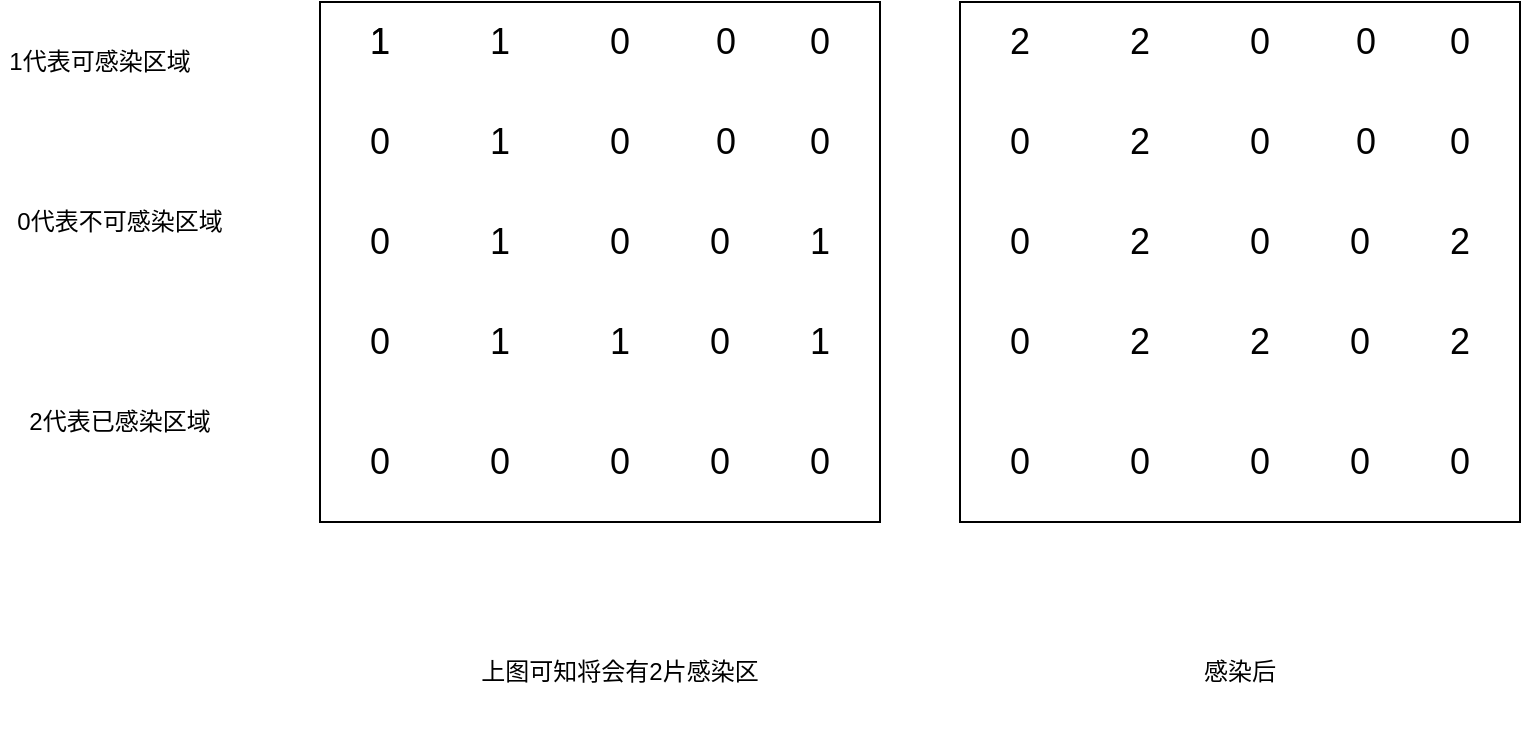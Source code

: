 <mxfile version="12.1.7" type="device" pages="1"><diagram id="Q7uuzlA5I2LveVb3McCW" name="第 1 页"><mxGraphModel dx="854" dy="424" grid="1" gridSize="10" guides="1" tooltips="1" connect="1" arrows="1" fold="1" page="1" pageScale="1" pageWidth="827" pageHeight="1169" math="0" shadow="0"><root><mxCell id="0"/><mxCell id="1" parent="0"/><mxCell id="MqOZh1PM-mxOOHyiteXt-2" value="" style="rounded=0;whiteSpace=wrap;html=1;" vertex="1" parent="1"><mxGeometry x="190" y="70" width="280" height="260" as="geometry"/></mxCell><mxCell id="MqOZh1PM-mxOOHyiteXt-3" value="&lt;font style=&quot;font-size: 18px&quot;&gt;1&lt;/font&gt;" style="text;html=1;strokeColor=none;fillColor=none;align=center;verticalAlign=middle;whiteSpace=wrap;rounded=0;" vertex="1" parent="1"><mxGeometry x="190" y="70" width="60" height="40" as="geometry"/></mxCell><mxCell id="MqOZh1PM-mxOOHyiteXt-6" value="&lt;font style=&quot;font-size: 18px&quot;&gt;0&lt;/font&gt;" style="text;html=1;strokeColor=none;fillColor=none;align=center;verticalAlign=middle;whiteSpace=wrap;rounded=0;" vertex="1" parent="1"><mxGeometry x="190" y="220" width="60" height="40" as="geometry"/></mxCell><mxCell id="MqOZh1PM-mxOOHyiteXt-7" value="&lt;font style=&quot;font-size: 18px&quot;&gt;0&lt;/font&gt;" style="text;html=1;strokeColor=none;fillColor=none;align=center;verticalAlign=middle;whiteSpace=wrap;rounded=0;" vertex="1" parent="1"><mxGeometry x="410" y="70" width="60" height="40" as="geometry"/></mxCell><mxCell id="MqOZh1PM-mxOOHyiteXt-8" value="&lt;font style=&quot;font-size: 18px&quot;&gt;0&lt;/font&gt;" style="text;html=1;strokeColor=none;fillColor=none;align=center;verticalAlign=middle;whiteSpace=wrap;rounded=0;" vertex="1" parent="1"><mxGeometry x="190" y="120" width="60" height="40" as="geometry"/></mxCell><mxCell id="MqOZh1PM-mxOOHyiteXt-9" value="&lt;font style=&quot;font-size: 18px&quot;&gt;0&lt;/font&gt;" style="text;html=1;strokeColor=none;fillColor=none;align=center;verticalAlign=middle;whiteSpace=wrap;rounded=0;" vertex="1" parent="1"><mxGeometry x="190" y="170" width="60" height="40" as="geometry"/></mxCell><mxCell id="MqOZh1PM-mxOOHyiteXt-10" value="&lt;font style=&quot;font-size: 18px&quot;&gt;1&lt;/font&gt;" style="text;html=1;strokeColor=none;fillColor=none;align=center;verticalAlign=middle;whiteSpace=wrap;rounded=0;" vertex="1" parent="1"><mxGeometry x="190" y="70" width="60" height="40" as="geometry"/></mxCell><mxCell id="MqOZh1PM-mxOOHyiteXt-11" value="&lt;font style=&quot;font-size: 18px&quot;&gt;1&lt;/font&gt;" style="text;html=1;strokeColor=none;fillColor=none;align=center;verticalAlign=middle;whiteSpace=wrap;rounded=0;" vertex="1" parent="1"><mxGeometry x="250" y="120" width="60" height="40" as="geometry"/></mxCell><mxCell id="MqOZh1PM-mxOOHyiteXt-12" value="&lt;font style=&quot;font-size: 18px&quot;&gt;0&lt;/font&gt;" style="text;html=1;strokeColor=none;fillColor=none;align=center;verticalAlign=middle;whiteSpace=wrap;rounded=0;" vertex="1" parent="1"><mxGeometry x="410" y="280" width="60" height="40" as="geometry"/></mxCell><mxCell id="MqOZh1PM-mxOOHyiteXt-13" value="&lt;font style=&quot;font-size: 18px&quot;&gt;0&lt;/font&gt;" style="text;html=1;strokeColor=none;fillColor=none;align=center;verticalAlign=middle;whiteSpace=wrap;rounded=0;" vertex="1" parent="1"><mxGeometry x="410" y="120" width="60" height="40" as="geometry"/></mxCell><mxCell id="MqOZh1PM-mxOOHyiteXt-14" value="&lt;font style=&quot;font-size: 18px&quot;&gt;1&lt;/font&gt;" style="text;html=1;strokeColor=none;fillColor=none;align=center;verticalAlign=middle;whiteSpace=wrap;rounded=0;" vertex="1" parent="1"><mxGeometry x="250" y="70" width="60" height="40" as="geometry"/></mxCell><mxCell id="MqOZh1PM-mxOOHyiteXt-15" value="&lt;font style=&quot;font-size: 18px&quot;&gt;0&lt;/font&gt;" style="text;html=1;strokeColor=none;fillColor=none;align=center;verticalAlign=middle;whiteSpace=wrap;rounded=0;" vertex="1" parent="1"><mxGeometry x="310" y="70" width="60" height="40" as="geometry"/></mxCell><mxCell id="MqOZh1PM-mxOOHyiteXt-16" value="&lt;font style=&quot;font-size: 18px&quot;&gt;0&lt;/font&gt;" style="text;html=1;strokeColor=none;fillColor=none;align=center;verticalAlign=middle;whiteSpace=wrap;rounded=0;" vertex="1" parent="1"><mxGeometry x="363" y="70" width="60" height="40" as="geometry"/></mxCell><mxCell id="MqOZh1PM-mxOOHyiteXt-17" value="&lt;font style=&quot;font-size: 18px&quot;&gt;0&lt;/font&gt;" style="text;html=1;strokeColor=none;fillColor=none;align=center;verticalAlign=middle;whiteSpace=wrap;rounded=0;direction=south;" vertex="1" parent="1"><mxGeometry x="320" y="110" width="40" height="60" as="geometry"/></mxCell><mxCell id="MqOZh1PM-mxOOHyiteXt-18" value="&lt;font style=&quot;font-size: 18px&quot;&gt;0&lt;/font&gt;" style="text;html=1;strokeColor=none;fillColor=none;align=center;verticalAlign=middle;whiteSpace=wrap;rounded=0;" vertex="1" parent="1"><mxGeometry x="363" y="120" width="60" height="40" as="geometry"/></mxCell><mxCell id="MqOZh1PM-mxOOHyiteXt-19" value="&lt;font style=&quot;font-size: 18px&quot;&gt;1&lt;/font&gt;" style="text;html=1;strokeColor=none;fillColor=none;align=center;verticalAlign=middle;whiteSpace=wrap;rounded=0;" vertex="1" parent="1"><mxGeometry x="250" y="170" width="60" height="40" as="geometry"/></mxCell><mxCell id="MqOZh1PM-mxOOHyiteXt-20" value="&lt;font style=&quot;font-size: 18px&quot;&gt;0&lt;/font&gt;" style="text;html=1;strokeColor=none;fillColor=none;align=center;verticalAlign=middle;whiteSpace=wrap;rounded=0;" vertex="1" parent="1"><mxGeometry x="190" y="280" width="60" height="40" as="geometry"/></mxCell><mxCell id="MqOZh1PM-mxOOHyiteXt-21" value="&lt;font style=&quot;font-size: 18px&quot;&gt;0&lt;/font&gt;" style="text;html=1;strokeColor=none;fillColor=none;align=center;verticalAlign=middle;whiteSpace=wrap;rounded=0;" vertex="1" parent="1"><mxGeometry x="250" y="280" width="60" height="40" as="geometry"/></mxCell><mxCell id="MqOZh1PM-mxOOHyiteXt-22" value="&lt;font style=&quot;font-size: 18px&quot;&gt;0&lt;/font&gt;" style="text;html=1;strokeColor=none;fillColor=none;align=center;verticalAlign=middle;whiteSpace=wrap;rounded=0;" vertex="1" parent="1"><mxGeometry x="310" y="280" width="60" height="40" as="geometry"/></mxCell><mxCell id="MqOZh1PM-mxOOHyiteXt-23" value="&lt;font style=&quot;font-size: 18px&quot;&gt;1&lt;/font&gt;" style="text;html=1;strokeColor=none;fillColor=none;align=center;verticalAlign=middle;whiteSpace=wrap;rounded=0;" vertex="1" parent="1"><mxGeometry x="250" y="220" width="60" height="40" as="geometry"/></mxCell><mxCell id="MqOZh1PM-mxOOHyiteXt-25" value="&lt;font style=&quot;font-size: 18px&quot;&gt;0&lt;/font&gt;" style="text;html=1;strokeColor=none;fillColor=none;align=center;verticalAlign=middle;whiteSpace=wrap;rounded=0;" vertex="1" parent="1"><mxGeometry x="310" y="170" width="60" height="40" as="geometry"/></mxCell><mxCell id="MqOZh1PM-mxOOHyiteXt-26" value="&lt;font style=&quot;font-size: 18px&quot;&gt;0&lt;/font&gt;" style="text;html=1;strokeColor=none;fillColor=none;align=center;verticalAlign=middle;whiteSpace=wrap;rounded=0;" vertex="1" parent="1"><mxGeometry x="360" y="170" width="60" height="40" as="geometry"/></mxCell><mxCell id="MqOZh1PM-mxOOHyiteXt-27" value="&lt;font style=&quot;font-size: 18px&quot;&gt;1&lt;/font&gt;" style="text;html=1;strokeColor=none;fillColor=none;align=center;verticalAlign=middle;whiteSpace=wrap;rounded=0;" vertex="1" parent="1"><mxGeometry x="410" y="170" width="60" height="40" as="geometry"/></mxCell><mxCell id="MqOZh1PM-mxOOHyiteXt-28" value="&lt;font style=&quot;font-size: 18px&quot;&gt;1&lt;/font&gt;" style="text;html=1;strokeColor=none;fillColor=none;align=center;verticalAlign=middle;whiteSpace=wrap;rounded=0;" vertex="1" parent="1"><mxGeometry x="310" y="220" width="60" height="40" as="geometry"/></mxCell><mxCell id="MqOZh1PM-mxOOHyiteXt-29" value="&lt;font style=&quot;font-size: 18px&quot;&gt;0&lt;/font&gt;" style="text;html=1;strokeColor=none;fillColor=none;align=center;verticalAlign=middle;whiteSpace=wrap;rounded=0;" vertex="1" parent="1"><mxGeometry x="360" y="220" width="60" height="40" as="geometry"/></mxCell><mxCell id="MqOZh1PM-mxOOHyiteXt-30" value="&lt;font style=&quot;font-size: 18px&quot;&gt;1&lt;/font&gt;" style="text;html=1;strokeColor=none;fillColor=none;align=center;verticalAlign=middle;whiteSpace=wrap;rounded=0;" vertex="1" parent="1"><mxGeometry x="410" y="220" width="60" height="40" as="geometry"/></mxCell><mxCell id="MqOZh1PM-mxOOHyiteXt-31" value="&lt;font style=&quot;font-size: 18px&quot;&gt;0&lt;/font&gt;" style="text;html=1;strokeColor=none;fillColor=none;align=center;verticalAlign=middle;whiteSpace=wrap;rounded=0;" vertex="1" parent="1"><mxGeometry x="360" y="280" width="60" height="40" as="geometry"/></mxCell><mxCell id="MqOZh1PM-mxOOHyiteXt-32" value="1代表可感染区域" style="text;html=1;strokeColor=none;fillColor=none;align=center;verticalAlign=middle;whiteSpace=wrap;rounded=0;" vertex="1" parent="1"><mxGeometry x="30" y="70" width="100" height="60" as="geometry"/></mxCell><mxCell id="MqOZh1PM-mxOOHyiteXt-33" value="0代表不可感染区域" style="text;html=1;strokeColor=none;fillColor=none;align=center;verticalAlign=middle;whiteSpace=wrap;rounded=0;" vertex="1" parent="1"><mxGeometry x="30" y="150" width="120" height="60" as="geometry"/></mxCell><mxCell id="MqOZh1PM-mxOOHyiteXt-34" value="2代表已感染区域" style="text;html=1;strokeColor=none;fillColor=none;align=center;verticalAlign=middle;whiteSpace=wrap;rounded=0;" vertex="1" parent="1"><mxGeometry x="30" y="250" width="120" height="60" as="geometry"/></mxCell><mxCell id="MqOZh1PM-mxOOHyiteXt-36" value="上图可知将会有2片感染区" style="text;html=1;strokeColor=none;fillColor=none;align=center;verticalAlign=middle;whiteSpace=wrap;rounded=0;" vertex="1" parent="1"><mxGeometry x="230" y="370" width="220" height="70" as="geometry"/></mxCell><mxCell id="MqOZh1PM-mxOOHyiteXt-38" value="" style="rounded=0;whiteSpace=wrap;html=1;" vertex="1" parent="1"><mxGeometry x="510" y="70" width="280" height="260" as="geometry"/></mxCell><mxCell id="MqOZh1PM-mxOOHyiteXt-39" value="&lt;font style=&quot;font-size: 18px&quot;&gt;2&lt;/font&gt;" style="text;html=1;strokeColor=none;fillColor=none;align=center;verticalAlign=middle;whiteSpace=wrap;rounded=0;" vertex="1" parent="1"><mxGeometry x="510" y="70" width="60" height="40" as="geometry"/></mxCell><mxCell id="MqOZh1PM-mxOOHyiteXt-40" value="&lt;font style=&quot;font-size: 18px&quot;&gt;0&lt;/font&gt;" style="text;html=1;strokeColor=none;fillColor=none;align=center;verticalAlign=middle;whiteSpace=wrap;rounded=0;" vertex="1" parent="1"><mxGeometry x="510" y="220" width="60" height="40" as="geometry"/></mxCell><mxCell id="MqOZh1PM-mxOOHyiteXt-41" value="&lt;font style=&quot;font-size: 18px&quot;&gt;0&lt;/font&gt;" style="text;html=1;strokeColor=none;fillColor=none;align=center;verticalAlign=middle;whiteSpace=wrap;rounded=0;" vertex="1" parent="1"><mxGeometry x="730" y="70" width="60" height="40" as="geometry"/></mxCell><mxCell id="MqOZh1PM-mxOOHyiteXt-42" value="&lt;font style=&quot;font-size: 18px&quot;&gt;0&lt;/font&gt;" style="text;html=1;strokeColor=none;fillColor=none;align=center;verticalAlign=middle;whiteSpace=wrap;rounded=0;" vertex="1" parent="1"><mxGeometry x="510" y="120" width="60" height="40" as="geometry"/></mxCell><mxCell id="MqOZh1PM-mxOOHyiteXt-43" value="&lt;font style=&quot;font-size: 18px&quot;&gt;0&lt;/font&gt;" style="text;html=1;strokeColor=none;fillColor=none;align=center;verticalAlign=middle;whiteSpace=wrap;rounded=0;" vertex="1" parent="1"><mxGeometry x="510" y="170" width="60" height="40" as="geometry"/></mxCell><mxCell id="MqOZh1PM-mxOOHyiteXt-45" value="&lt;font style=&quot;font-size: 18px&quot;&gt;2&lt;/font&gt;" style="text;html=1;strokeColor=none;fillColor=none;align=center;verticalAlign=middle;whiteSpace=wrap;rounded=0;" vertex="1" parent="1"><mxGeometry x="570" y="120" width="60" height="40" as="geometry"/></mxCell><mxCell id="MqOZh1PM-mxOOHyiteXt-46" value="&lt;font style=&quot;font-size: 18px&quot;&gt;0&lt;/font&gt;" style="text;html=1;strokeColor=none;fillColor=none;align=center;verticalAlign=middle;whiteSpace=wrap;rounded=0;" vertex="1" parent="1"><mxGeometry x="730" y="280" width="60" height="40" as="geometry"/></mxCell><mxCell id="MqOZh1PM-mxOOHyiteXt-47" value="&lt;font style=&quot;font-size: 18px&quot;&gt;0&lt;/font&gt;" style="text;html=1;strokeColor=none;fillColor=none;align=center;verticalAlign=middle;whiteSpace=wrap;rounded=0;" vertex="1" parent="1"><mxGeometry x="730" y="120" width="60" height="40" as="geometry"/></mxCell><mxCell id="MqOZh1PM-mxOOHyiteXt-48" value="&lt;font style=&quot;font-size: 18px&quot;&gt;2&lt;/font&gt;" style="text;html=1;strokeColor=none;fillColor=none;align=center;verticalAlign=middle;whiteSpace=wrap;rounded=0;" vertex="1" parent="1"><mxGeometry x="570" y="70" width="60" height="40" as="geometry"/></mxCell><mxCell id="MqOZh1PM-mxOOHyiteXt-49" value="&lt;font style=&quot;font-size: 18px&quot;&gt;0&lt;/font&gt;" style="text;html=1;strokeColor=none;fillColor=none;align=center;verticalAlign=middle;whiteSpace=wrap;rounded=0;" vertex="1" parent="1"><mxGeometry x="630" y="70" width="60" height="40" as="geometry"/></mxCell><mxCell id="MqOZh1PM-mxOOHyiteXt-50" value="&lt;font style=&quot;font-size: 18px&quot;&gt;0&lt;/font&gt;" style="text;html=1;strokeColor=none;fillColor=none;align=center;verticalAlign=middle;whiteSpace=wrap;rounded=0;" vertex="1" parent="1"><mxGeometry x="683" y="70" width="60" height="40" as="geometry"/></mxCell><mxCell id="MqOZh1PM-mxOOHyiteXt-51" value="&lt;font style=&quot;font-size: 18px&quot;&gt;0&lt;/font&gt;" style="text;html=1;strokeColor=none;fillColor=none;align=center;verticalAlign=middle;whiteSpace=wrap;rounded=0;direction=south;" vertex="1" parent="1"><mxGeometry x="640" y="110" width="40" height="60" as="geometry"/></mxCell><mxCell id="MqOZh1PM-mxOOHyiteXt-52" value="&lt;font style=&quot;font-size: 18px&quot;&gt;0&lt;/font&gt;" style="text;html=1;strokeColor=none;fillColor=none;align=center;verticalAlign=middle;whiteSpace=wrap;rounded=0;" vertex="1" parent="1"><mxGeometry x="683" y="120" width="60" height="40" as="geometry"/></mxCell><mxCell id="MqOZh1PM-mxOOHyiteXt-53" value="&lt;font style=&quot;font-size: 18px&quot;&gt;2&lt;/font&gt;" style="text;html=1;strokeColor=none;fillColor=none;align=center;verticalAlign=middle;whiteSpace=wrap;rounded=0;" vertex="1" parent="1"><mxGeometry x="570" y="170" width="60" height="40" as="geometry"/></mxCell><mxCell id="MqOZh1PM-mxOOHyiteXt-54" value="&lt;font style=&quot;font-size: 18px&quot;&gt;0&lt;/font&gt;" style="text;html=1;strokeColor=none;fillColor=none;align=center;verticalAlign=middle;whiteSpace=wrap;rounded=0;" vertex="1" parent="1"><mxGeometry x="510" y="280" width="60" height="40" as="geometry"/></mxCell><mxCell id="MqOZh1PM-mxOOHyiteXt-55" value="&lt;font style=&quot;font-size: 18px&quot;&gt;0&lt;/font&gt;" style="text;html=1;strokeColor=none;fillColor=none;align=center;verticalAlign=middle;whiteSpace=wrap;rounded=0;" vertex="1" parent="1"><mxGeometry x="570" y="280" width="60" height="40" as="geometry"/></mxCell><mxCell id="MqOZh1PM-mxOOHyiteXt-56" value="&lt;font style=&quot;font-size: 18px&quot;&gt;0&lt;/font&gt;" style="text;html=1;strokeColor=none;fillColor=none;align=center;verticalAlign=middle;whiteSpace=wrap;rounded=0;" vertex="1" parent="1"><mxGeometry x="630" y="280" width="60" height="40" as="geometry"/></mxCell><mxCell id="MqOZh1PM-mxOOHyiteXt-57" value="&lt;font style=&quot;font-size: 18px&quot;&gt;2&lt;/font&gt;" style="text;html=1;strokeColor=none;fillColor=none;align=center;verticalAlign=middle;whiteSpace=wrap;rounded=0;" vertex="1" parent="1"><mxGeometry x="570" y="220" width="60" height="40" as="geometry"/></mxCell><mxCell id="MqOZh1PM-mxOOHyiteXt-58" value="&lt;font style=&quot;font-size: 18px&quot;&gt;0&lt;/font&gt;" style="text;html=1;strokeColor=none;fillColor=none;align=center;verticalAlign=middle;whiteSpace=wrap;rounded=0;" vertex="1" parent="1"><mxGeometry x="630" y="170" width="60" height="40" as="geometry"/></mxCell><mxCell id="MqOZh1PM-mxOOHyiteXt-59" value="&lt;font style=&quot;font-size: 18px&quot;&gt;0&lt;/font&gt;" style="text;html=1;strokeColor=none;fillColor=none;align=center;verticalAlign=middle;whiteSpace=wrap;rounded=0;" vertex="1" parent="1"><mxGeometry x="680" y="170" width="60" height="40" as="geometry"/></mxCell><mxCell id="MqOZh1PM-mxOOHyiteXt-60" value="&lt;font style=&quot;font-size: 18px&quot;&gt;2&lt;/font&gt;" style="text;html=1;strokeColor=none;fillColor=none;align=center;verticalAlign=middle;whiteSpace=wrap;rounded=0;" vertex="1" parent="1"><mxGeometry x="730" y="170" width="60" height="40" as="geometry"/></mxCell><mxCell id="MqOZh1PM-mxOOHyiteXt-61" value="&lt;font style=&quot;font-size: 18px&quot;&gt;2&lt;/font&gt;" style="text;html=1;strokeColor=none;fillColor=none;align=center;verticalAlign=middle;whiteSpace=wrap;rounded=0;" vertex="1" parent="1"><mxGeometry x="630" y="220" width="60" height="40" as="geometry"/></mxCell><mxCell id="MqOZh1PM-mxOOHyiteXt-62" value="&lt;font style=&quot;font-size: 18px&quot;&gt;0&lt;/font&gt;" style="text;html=1;strokeColor=none;fillColor=none;align=center;verticalAlign=middle;whiteSpace=wrap;rounded=0;" vertex="1" parent="1"><mxGeometry x="680" y="220" width="60" height="40" as="geometry"/></mxCell><mxCell id="MqOZh1PM-mxOOHyiteXt-63" value="&lt;font style=&quot;font-size: 18px&quot;&gt;2&lt;/font&gt;" style="text;html=1;strokeColor=none;fillColor=none;align=center;verticalAlign=middle;whiteSpace=wrap;rounded=0;" vertex="1" parent="1"><mxGeometry x="730" y="220" width="60" height="40" as="geometry"/></mxCell><mxCell id="MqOZh1PM-mxOOHyiteXt-64" value="&lt;font style=&quot;font-size: 18px&quot;&gt;0&lt;/font&gt;" style="text;html=1;strokeColor=none;fillColor=none;align=center;verticalAlign=middle;whiteSpace=wrap;rounded=0;" vertex="1" parent="1"><mxGeometry x="680" y="280" width="60" height="40" as="geometry"/></mxCell><mxCell id="MqOZh1PM-mxOOHyiteXt-65" value="感染后" style="text;html=1;strokeColor=none;fillColor=none;align=center;verticalAlign=middle;whiteSpace=wrap;rounded=0;" vertex="1" parent="1"><mxGeometry x="590" y="392.5" width="120" height="25" as="geometry"/></mxCell></root></mxGraphModel></diagram></mxfile>